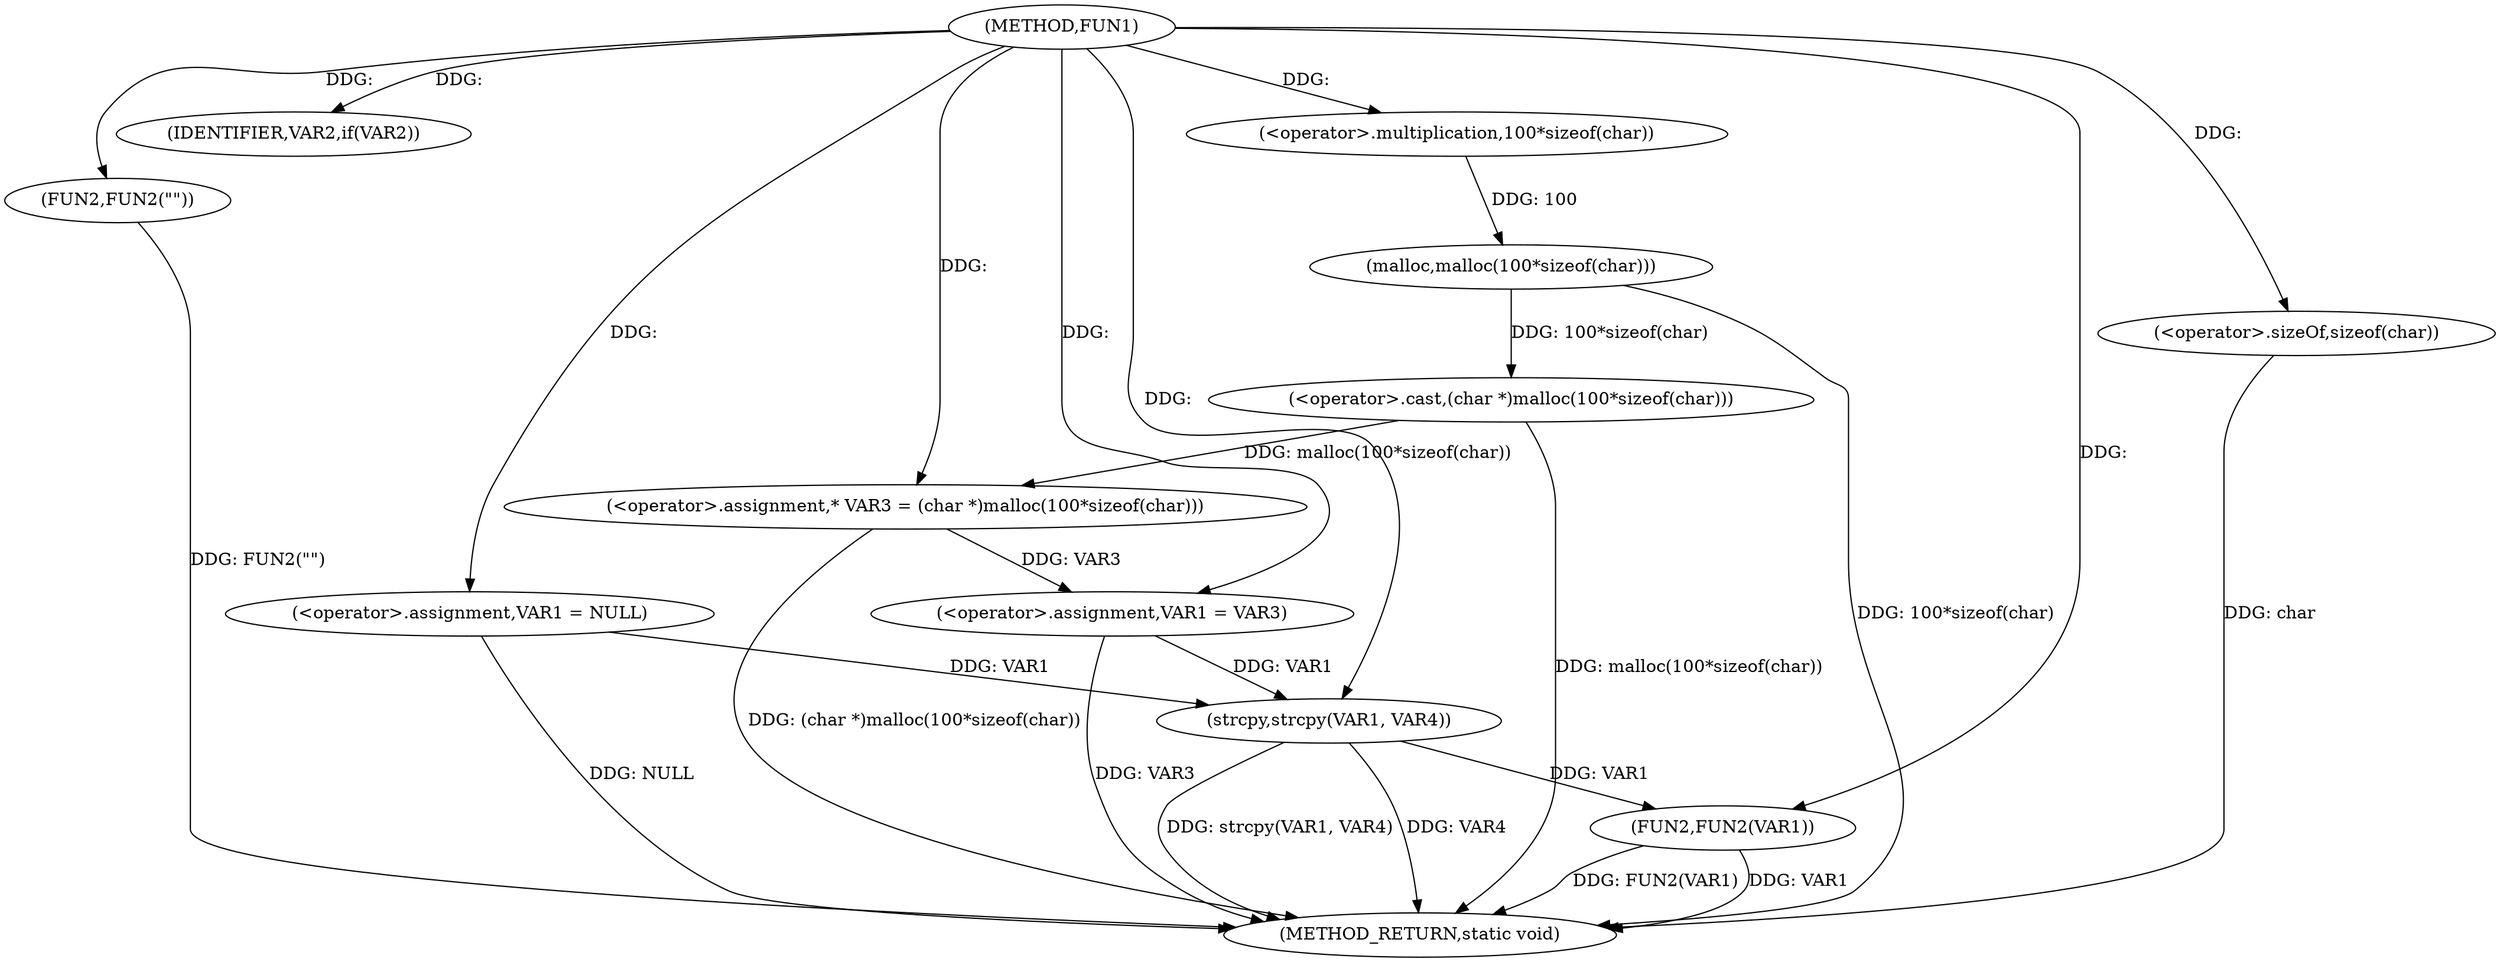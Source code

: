 digraph FUN1 {  
"1000100" [label = "(METHOD,FUN1)" ]
"1000134" [label = "(METHOD_RETURN,static void)" ]
"1000103" [label = "(<operator>.assignment,VAR1 = NULL)" ]
"1000107" [label = "(IDENTIFIER,VAR2,if(VAR2))" ]
"1000109" [label = "(FUN2,FUN2(\"\"))" ]
"1000115" [label = "(<operator>.assignment,* VAR3 = (char *)malloc(100*sizeof(char)))" ]
"1000117" [label = "(<operator>.cast,(char *)malloc(100*sizeof(char)))" ]
"1000119" [label = "(malloc,malloc(100*sizeof(char)))" ]
"1000120" [label = "(<operator>.multiplication,100*sizeof(char))" ]
"1000122" [label = "(<operator>.sizeOf,sizeof(char))" ]
"1000124" [label = "(<operator>.assignment,VAR1 = VAR3)" ]
"1000129" [label = "(strcpy,strcpy(VAR1, VAR4))" ]
"1000132" [label = "(FUN2,FUN2(VAR1))" ]
  "1000115" -> "1000134"  [ label = "DDG: (char *)malloc(100*sizeof(char))"] 
  "1000124" -> "1000134"  [ label = "DDG: VAR3"] 
  "1000103" -> "1000134"  [ label = "DDG: NULL"] 
  "1000132" -> "1000134"  [ label = "DDG: VAR1"] 
  "1000119" -> "1000134"  [ label = "DDG: 100*sizeof(char)"] 
  "1000117" -> "1000134"  [ label = "DDG: malloc(100*sizeof(char))"] 
  "1000109" -> "1000134"  [ label = "DDG: FUN2(\"\")"] 
  "1000122" -> "1000134"  [ label = "DDG: char"] 
  "1000132" -> "1000134"  [ label = "DDG: FUN2(VAR1)"] 
  "1000129" -> "1000134"  [ label = "DDG: strcpy(VAR1, VAR4)"] 
  "1000129" -> "1000134"  [ label = "DDG: VAR4"] 
  "1000100" -> "1000103"  [ label = "DDG: "] 
  "1000100" -> "1000107"  [ label = "DDG: "] 
  "1000100" -> "1000109"  [ label = "DDG: "] 
  "1000117" -> "1000115"  [ label = "DDG: malloc(100*sizeof(char))"] 
  "1000100" -> "1000115"  [ label = "DDG: "] 
  "1000119" -> "1000117"  [ label = "DDG: 100*sizeof(char)"] 
  "1000120" -> "1000119"  [ label = "DDG: 100"] 
  "1000100" -> "1000120"  [ label = "DDG: "] 
  "1000100" -> "1000122"  [ label = "DDG: "] 
  "1000115" -> "1000124"  [ label = "DDG: VAR3"] 
  "1000100" -> "1000124"  [ label = "DDG: "] 
  "1000124" -> "1000129"  [ label = "DDG: VAR1"] 
  "1000103" -> "1000129"  [ label = "DDG: VAR1"] 
  "1000100" -> "1000129"  [ label = "DDG: "] 
  "1000129" -> "1000132"  [ label = "DDG: VAR1"] 
  "1000100" -> "1000132"  [ label = "DDG: "] 
}
